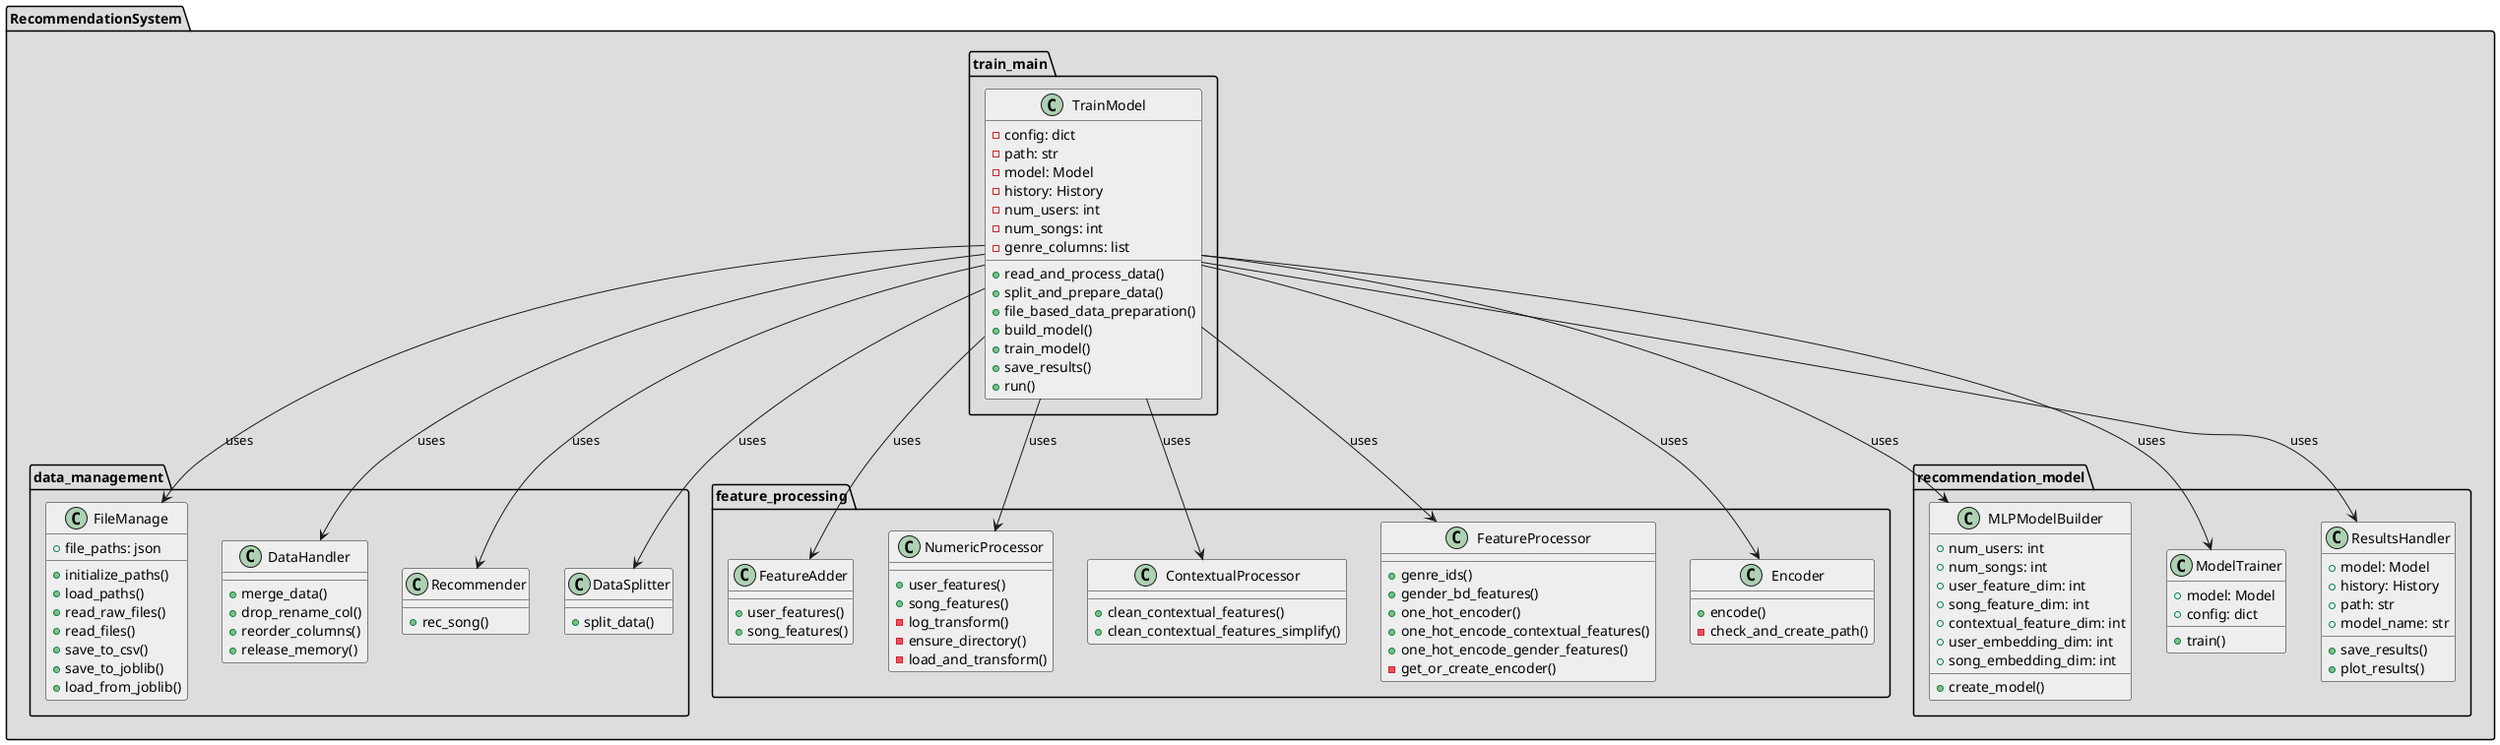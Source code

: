 @startuml RecommendationSystem
!define RECTANGLE class
skinparam packageBackgroundColor #DDDDDD
skinparam classBackgroundColor #EEEEEE

package "RecommendationSystem" {
    package "train_main"{
        RECTANGLE TrainModel {
        -config: dict
        -path: str
        -model: Model
        -history: History
        -num_users: int
        -num_songs: int
        -genre_columns: list

        +read_and_process_data()
        +split_and_prepare_data()
        +file_based_data_preparation()
        +build_model()
        +train_model()
        +save_results()
        +run()
        }
    }

    package "data_management" {
        RECTANGLE FileManage {
            +file_paths: json
            +initialize_paths()
            +load_paths()
            +read_raw_files()
            +read_files()
            +save_to_csv()
            +save_to_joblib()
            +load_from_joblib()
        }
        RECTANGLE DataHandler {
            +merge_data()
            +drop_rename_col()
            +reorder_columns()
            +release_memory()
        }
        RECTANGLE Recommender {
            +rec_song()
        }
        RECTANGLE DataSplitter {
            +split_data()
        }

    }

    package "feature_processing" {
        RECTANGLE FeatureAdder {
            +user_features()
            +song_features()
        }
        RECTANGLE NumericProcessor {
            +user_features()
            +song_features()
            -log_transform()
            -ensure_directory()
            -load_and_transform()
        }
        RECTANGLE ContextualProcessor {
            +clean_contextual_features()
            +clean_contextual_features_simplify()
        }
        RECTANGLE FeatureProcessor {
            +genre_ids()
            +gender_bd_features()
            +one_hot_encoder()
            +one_hot_encode_contextual_features()
            +one_hot_encode_gender_features()
            -get_or_create_encoder()
        }
        RECTANGLE Encoder {
            +encode()
            -check_and_create_path()
        }
    }

    package "recommendation_model" {
        class MLPModelBuilder {
            +num_users: int
            +num_songs: int
            +user_feature_dim: int
            +song_feature_dim: int
            +contextual_feature_dim: int
            +user_embedding_dim: int
            +song_embedding_dim: int
            +create_model()
        }

        class ModelTrainer {
            +model: Model
            +config: dict
            +train()
        }
        class ResultsHandler {
            +model: Model
            +history: History
            +path: str
            +model_name: str
            +save_results()
            +plot_results()
        }
    }
}

TrainModel --> FileManage : uses
TrainModel --> DataHandler : uses
TrainModel --> Recommender : uses
TrainModel --> DataSplitter : uses
TrainModel --> FeatureAdder : uses
TrainModel --> NumericProcessor : uses
TrainModel --> ContextualProcessor : uses
TrainModel --> FeatureProcessor : uses
TrainModel --> Encoder : uses
TrainModel --> MLPModelBuilder : uses
TrainModel --> ModelTrainer : uses
TrainModel --> ResultsHandler : uses

@enduml
